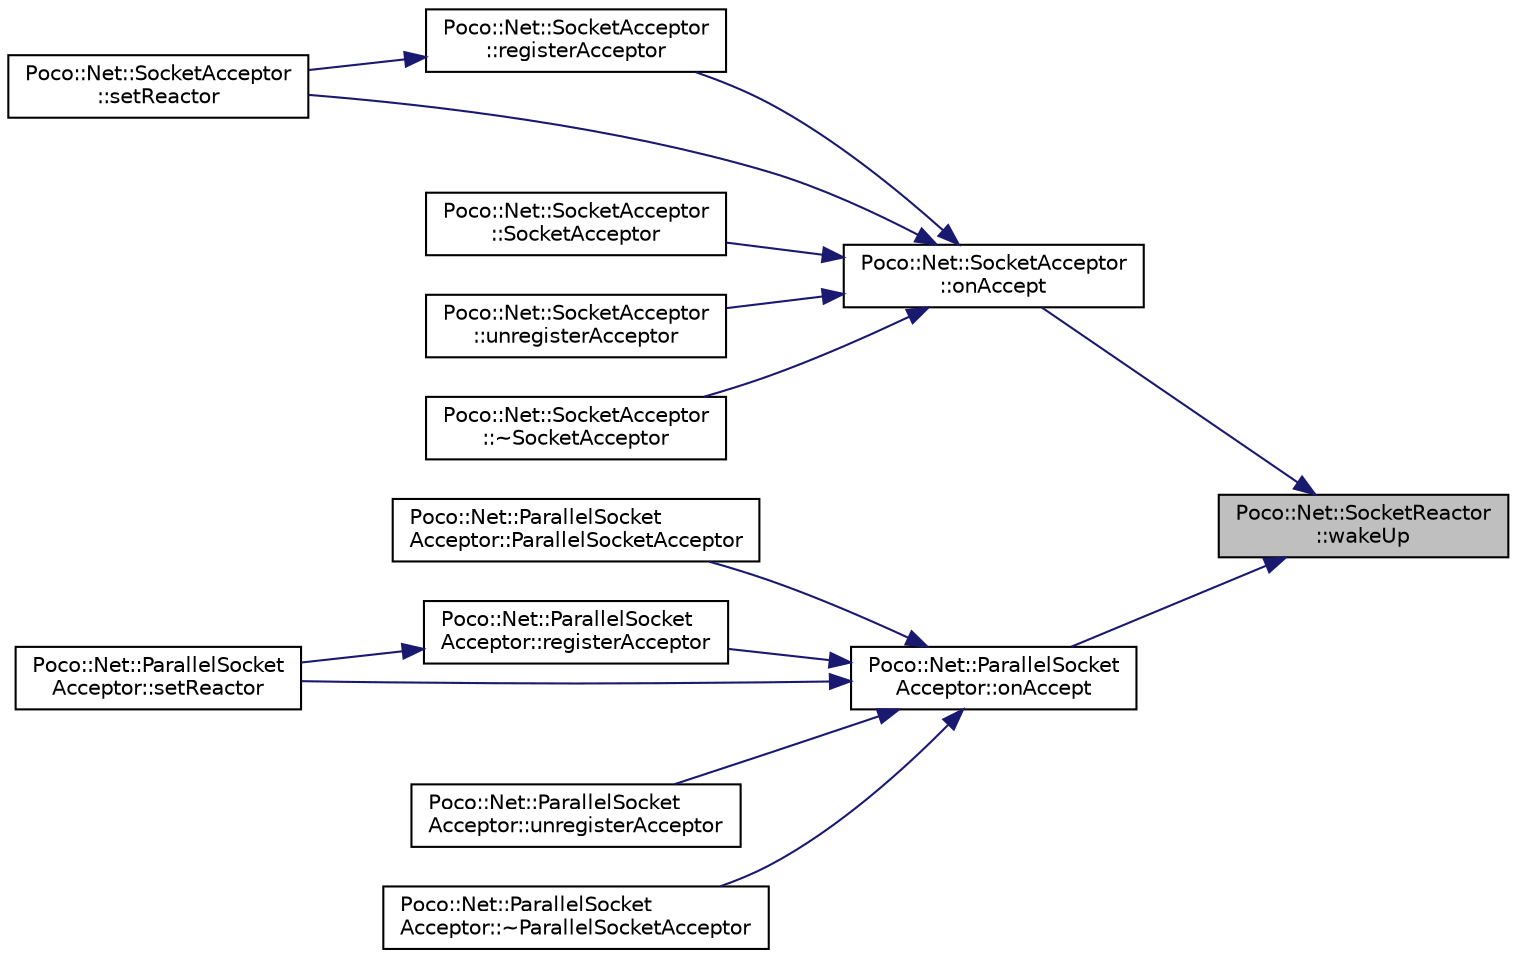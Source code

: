 digraph "Poco::Net::SocketReactor::wakeUp"
{
 // LATEX_PDF_SIZE
  edge [fontname="Helvetica",fontsize="10",labelfontname="Helvetica",labelfontsize="10"];
  node [fontname="Helvetica",fontsize="10",shape=record];
  rankdir="RL";
  Node1 [label="Poco::Net::SocketReactor\l::wakeUp",height=0.2,width=0.4,color="black", fillcolor="grey75", style="filled", fontcolor="black",tooltip=" "];
  Node1 -> Node2 [dir="back",color="midnightblue",fontsize="10",style="solid"];
  Node2 [label="Poco::Net::SocketAcceptor\l::onAccept",height=0.2,width=0.4,color="black", fillcolor="white", style="filled",URL="$classPoco_1_1Net_1_1SocketAcceptor.html#a772ac8c3efee47a16aec7f5d8d424d4c",tooltip="Accepts connection and creates event handler."];
  Node2 -> Node3 [dir="back",color="midnightblue",fontsize="10",style="solid"];
  Node3 [label="Poco::Net::SocketAcceptor\l::registerAcceptor",height=0.2,width=0.4,color="black", fillcolor="white", style="filled",URL="$classPoco_1_1Net_1_1SocketAcceptor.html#aedc7a9068f171bf4e2577735902e8bf3",tooltip=" "];
  Node3 -> Node4 [dir="back",color="midnightblue",fontsize="10",style="solid"];
  Node4 [label="Poco::Net::SocketAcceptor\l::setReactor",height=0.2,width=0.4,color="black", fillcolor="white", style="filled",URL="$classPoco_1_1Net_1_1SocketAcceptor.html#ad29ede237f1e2d47240e59d74fd7a215",tooltip="Sets the reactor for this acceptor."];
  Node2 -> Node4 [dir="back",color="midnightblue",fontsize="10",style="solid"];
  Node2 -> Node5 [dir="back",color="midnightblue",fontsize="10",style="solid"];
  Node5 [label="Poco::Net::SocketAcceptor\l::SocketAcceptor",height=0.2,width=0.4,color="black", fillcolor="white", style="filled",URL="$classPoco_1_1Net_1_1SocketAcceptor.html#acc09a683644dac3c2063b838806439f4",tooltip=" "];
  Node2 -> Node6 [dir="back",color="midnightblue",fontsize="10",style="solid"];
  Node6 [label="Poco::Net::SocketAcceptor\l::unregisterAcceptor",height=0.2,width=0.4,color="black", fillcolor="white", style="filled",URL="$classPoco_1_1Net_1_1SocketAcceptor.html#a4f529b68f63fff9d748b4ccf630d5b9e",tooltip=" "];
  Node2 -> Node7 [dir="back",color="midnightblue",fontsize="10",style="solid"];
  Node7 [label="Poco::Net::SocketAcceptor\l::~SocketAcceptor",height=0.2,width=0.4,color="black", fillcolor="white", style="filled",URL="$classPoco_1_1Net_1_1SocketAcceptor.html#a39f87e1aea246658adbd20f4f7cfdc14",tooltip="Destroys the SocketAcceptor."];
  Node1 -> Node8 [dir="back",color="midnightblue",fontsize="10",style="solid"];
  Node8 [label="Poco::Net::ParallelSocket\lAcceptor::onAccept",height=0.2,width=0.4,color="black", fillcolor="white", style="filled",URL="$classPoco_1_1Net_1_1ParallelSocketAcceptor.html#a38f858babc9853692aa2da749ce886bf",tooltip="Accepts connection and creates event handler."];
  Node8 -> Node9 [dir="back",color="midnightblue",fontsize="10",style="solid"];
  Node9 [label="Poco::Net::ParallelSocket\lAcceptor::ParallelSocketAcceptor",height=0.2,width=0.4,color="black", fillcolor="white", style="filled",URL="$classPoco_1_1Net_1_1ParallelSocketAcceptor.html#a1db9da478475fde4ab6cb5ab38721b89",tooltip=" "];
  Node8 -> Node10 [dir="back",color="midnightblue",fontsize="10",style="solid"];
  Node10 [label="Poco::Net::ParallelSocket\lAcceptor::registerAcceptor",height=0.2,width=0.4,color="black", fillcolor="white", style="filled",URL="$classPoco_1_1Net_1_1ParallelSocketAcceptor.html#a5a87b01e93a0cb5c0646246f2a4bcfde",tooltip=" "];
  Node10 -> Node11 [dir="back",color="midnightblue",fontsize="10",style="solid"];
  Node11 [label="Poco::Net::ParallelSocket\lAcceptor::setReactor",height=0.2,width=0.4,color="black", fillcolor="white", style="filled",URL="$classPoco_1_1Net_1_1ParallelSocketAcceptor.html#a1746866d4759585584e7f508b168f701",tooltip="Sets the reactor for this acceptor."];
  Node8 -> Node11 [dir="back",color="midnightblue",fontsize="10",style="solid"];
  Node8 -> Node12 [dir="back",color="midnightblue",fontsize="10",style="solid"];
  Node12 [label="Poco::Net::ParallelSocket\lAcceptor::unregisterAcceptor",height=0.2,width=0.4,color="black", fillcolor="white", style="filled",URL="$classPoco_1_1Net_1_1ParallelSocketAcceptor.html#a0d04c724457efe626ebc92f6e21007f1",tooltip=" "];
  Node8 -> Node13 [dir="back",color="midnightblue",fontsize="10",style="solid"];
  Node13 [label="Poco::Net::ParallelSocket\lAcceptor::~ParallelSocketAcceptor",height=0.2,width=0.4,color="black", fillcolor="white", style="filled",URL="$classPoco_1_1Net_1_1ParallelSocketAcceptor.html#a0139d87cc92e3b84fcb264dc242354ff",tooltip="Destroys the ParallelSocketAcceptor."];
}
